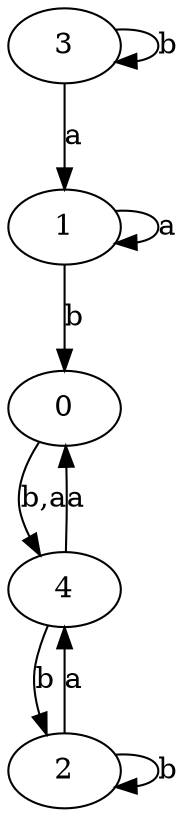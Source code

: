 digraph {
 ranksep=0.5;
 d2tdocpreamble = "\usetikzlibrary{automata}";
 d2tfigpreamble = "\tikzstyle{every state}= [ draw=blue!50,very thick,fill=blue!20]  \tikzstyle{auto}= [fill=white]";
 node [style="state"];
 edge [lblstyle="auto",topath="bend right", len=4  ]
  "0" [label="0",];
  "1" [label="1",style = "state, accepting"];
  "2" [label="2",];
  "3" [label="3",];
  "4" [label="4",style = "state, initial"];
  "0" -> "4" [label="b,a"];
  "1" -> "0" [label="b"];
  "1" -> "1" [label="a",topath="loop above"];
  "2" -> "2" [label="b",topath="loop above"];
  "2" -> "4" [label="a"];
  "3" -> "1" [label="a"];
  "3" -> "3" [label="b",topath="loop above"];
  "4" -> "0" [label="a"];
  "4" -> "2" [label="b"];
}